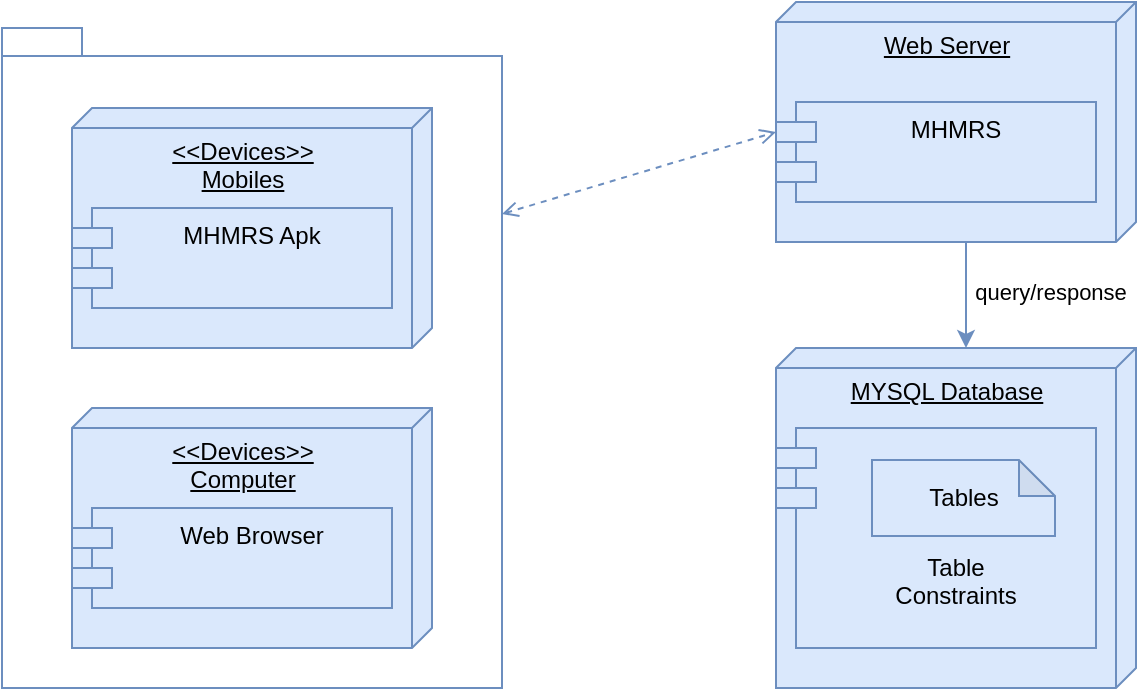 <mxfile version="18.0.6" type="github">
  <diagram id="K9vstJfjLwMJOS5qIRNx" name="Page-1">
    <mxGraphModel dx="902" dy="474" grid="1" gridSize="10" guides="1" tooltips="1" connect="1" arrows="1" fold="1" page="1" pageScale="1" pageWidth="850" pageHeight="1100" math="0" shadow="0">
      <root>
        <mxCell id="0" />
        <mxCell id="1" parent="0" />
        <mxCell id="Xs8Bk3E_hXv1E8FiyUUi-2" value="" style="shape=folder;fontStyle=1;spacingTop=10;tabWidth=40;tabHeight=14;tabPosition=left;html=1;rounded=0;strokeColor=#6C8EBF;" vertex="1" parent="1">
          <mxGeometry x="155" y="80" width="250" height="330" as="geometry" />
        </mxCell>
        <mxCell id="Xs8Bk3E_hXv1E8FiyUUi-6" value="&lt;div align=&quot;center&quot;&gt;&amp;lt;&amp;lt;Devices&amp;gt;&amp;gt;&lt;/div&gt;&lt;div align=&quot;center&quot;&gt;Mobiles&lt;br&gt;&lt;/div&gt;" style="verticalAlign=top;align=center;spacingTop=8;spacingLeft=2;spacingRight=12;shape=cube;size=10;direction=south;fontStyle=4;html=1;rounded=0;fillColor=#dae8fc;strokeColor=#6c8ebf;" vertex="1" parent="1">
          <mxGeometry x="190" y="120" width="180" height="120" as="geometry" />
        </mxCell>
        <mxCell id="Xs8Bk3E_hXv1E8FiyUUi-7" value="MHMRS Apk" style="shape=module;align=left;spacingLeft=20;align=center;verticalAlign=top;rounded=0;fillColor=#dae8fc;strokeColor=#6c8ebf;" vertex="1" parent="1">
          <mxGeometry x="190" y="170" width="160" height="50" as="geometry" />
        </mxCell>
        <mxCell id="Xs8Bk3E_hXv1E8FiyUUi-8" value="&lt;div align=&quot;center&quot;&gt;&amp;lt;&amp;lt;Devices&amp;gt;&amp;gt;&lt;/div&gt;&lt;div align=&quot;center&quot;&gt;Computer&lt;br&gt;&lt;/div&gt;" style="verticalAlign=top;align=center;spacingTop=8;spacingLeft=2;spacingRight=12;shape=cube;size=10;direction=south;fontStyle=4;html=1;rounded=0;fillColor=#dae8fc;strokeColor=#6c8ebf;" vertex="1" parent="1">
          <mxGeometry x="190" y="270" width="180" height="120" as="geometry" />
        </mxCell>
        <mxCell id="Xs8Bk3E_hXv1E8FiyUUi-9" value="Web Browser" style="shape=module;align=left;spacingLeft=20;align=center;verticalAlign=top;rounded=0;fillColor=#dae8fc;strokeColor=#6c8ebf;" vertex="1" parent="1">
          <mxGeometry x="190" y="320" width="160" height="50" as="geometry" />
        </mxCell>
        <mxCell id="Xs8Bk3E_hXv1E8FiyUUi-10" value="Web Server" style="verticalAlign=top;align=center;spacingTop=8;spacingLeft=2;spacingRight=12;shape=cube;size=10;direction=south;fontStyle=4;html=1;rounded=0;fillColor=#dae8fc;strokeColor=#6c8ebf;" vertex="1" parent="1">
          <mxGeometry x="542" y="67" width="180" height="120" as="geometry" />
        </mxCell>
        <mxCell id="Xs8Bk3E_hXv1E8FiyUUi-11" value="MHMRS" style="shape=module;align=left;spacingLeft=20;align=center;verticalAlign=top;rounded=0;fillColor=#dae8fc;strokeColor=#6c8ebf;" vertex="1" parent="1">
          <mxGeometry x="542" y="117" width="160" height="50" as="geometry" />
        </mxCell>
        <mxCell id="Xs8Bk3E_hXv1E8FiyUUi-12" value="MYSQL Database" style="verticalAlign=top;align=center;spacingTop=8;spacingLeft=2;spacingRight=12;shape=cube;size=10;direction=south;fontStyle=4;html=1;rounded=0;fillColor=#dae8fc;strokeColor=#6c8ebf;" vertex="1" parent="1">
          <mxGeometry x="542" y="240" width="180" height="170" as="geometry" />
        </mxCell>
        <mxCell id="Xs8Bk3E_hXv1E8FiyUUi-13" value="&#xa;&#xa;&#xa;&#xa;Table&#xa;Constraints &#xa;" style="shape=module;align=left;spacingLeft=20;align=center;verticalAlign=top;rounded=0;fillColor=#dae8fc;strokeColor=#6c8ebf;" vertex="1" parent="1">
          <mxGeometry x="542" y="280" width="160" height="110" as="geometry" />
        </mxCell>
        <mxCell id="Xs8Bk3E_hXv1E8FiyUUi-14" value="Tables" style="shape=note;whiteSpace=wrap;html=1;backgroundOutline=1;darkOpacity=0.05;rounded=0;fillColor=#dae8fc;size=18;strokeColor=#6c8ebf;" vertex="1" parent="1">
          <mxGeometry x="590" y="296" width="91.5" height="38" as="geometry" />
        </mxCell>
        <mxCell id="Xs8Bk3E_hXv1E8FiyUUi-15" value="" style="endArrow=open;dashed=1;html=1;rounded=0;entryX=0;entryY=0;entryDx=65;entryDy=180;entryPerimeter=0;exitX=0;exitY=0;exitDx=250;exitDy=93;exitPerimeter=0;fillColor=#dae8fc;strokeColor=#6c8ebf;startArrow=open;startFill=0;endFill=0;" edge="1" parent="1" source="Xs8Bk3E_hXv1E8FiyUUi-2" target="Xs8Bk3E_hXv1E8FiyUUi-10">
          <mxGeometry width="50" height="50" relative="1" as="geometry">
            <mxPoint x="420" y="190" as="sourcePoint" />
            <mxPoint x="460" y="270" as="targetPoint" />
          </mxGeometry>
        </mxCell>
        <mxCell id="Xs8Bk3E_hXv1E8FiyUUi-16" value="" style="endArrow=classic;html=1;rounded=0;exitX=0;exitY=0;exitDx=120;exitDy=95;exitPerimeter=0;entryX=0;entryY=0;entryDx=0;entryDy=85;entryPerimeter=0;fillColor=#dae8fc;strokeColor=#6c8ebf;" edge="1" parent="1" target="Xs8Bk3E_hXv1E8FiyUUi-12">
          <mxGeometry width="50" height="50" relative="1" as="geometry">
            <mxPoint x="637" y="187" as="sourcePoint" />
            <mxPoint x="490" y="220" as="targetPoint" />
          </mxGeometry>
        </mxCell>
        <mxCell id="Xs8Bk3E_hXv1E8FiyUUi-17" value="query/response" style="edgeLabel;html=1;align=center;verticalAlign=middle;resizable=0;points=[];" vertex="1" connectable="0" parent="Xs8Bk3E_hXv1E8FiyUUi-16">
          <mxGeometry x="-0.057" y="9" relative="1" as="geometry">
            <mxPoint x="33" as="offset" />
          </mxGeometry>
        </mxCell>
      </root>
    </mxGraphModel>
  </diagram>
</mxfile>
